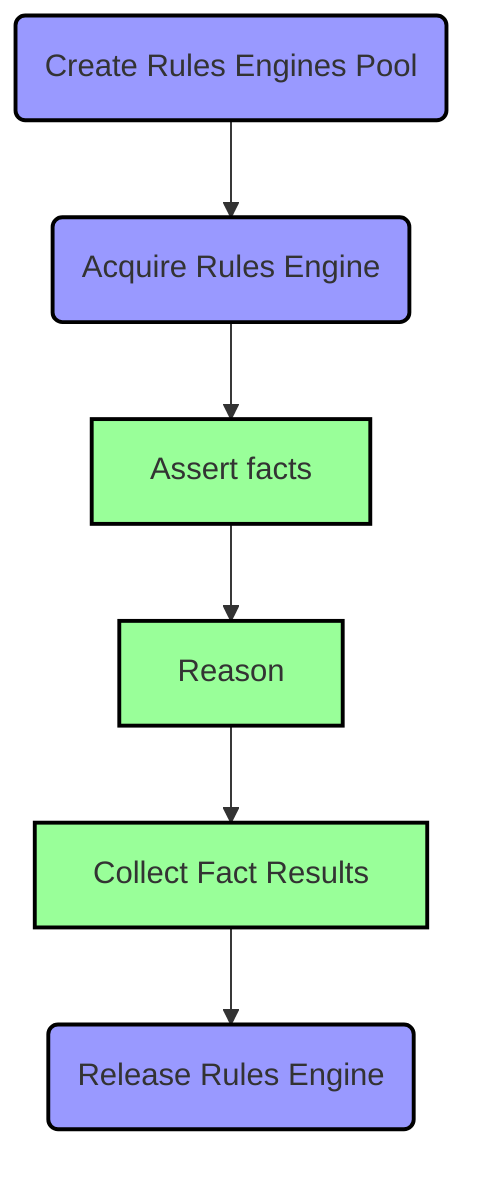 graph TD
  Create_pool(Create Rules Engines Pool)
  Acquire_engine(Acquire Rules Engine)
  Assert_facts[Assert facts]
  Reason[Reason]
  Collect_fact_results[Collect Fact Results]
  Release_engine(Release Rules Engine)

  style Create_pool fill:#99f,stroke:#000,stroke-width:2px
  style Acquire_engine fill:#99f,stroke:#000,stroke-width:2px
  style Release_engine fill:#99f,stroke:#000,stroke-width:2px

  style Assert_facts fill:#9f9,stroke:#000,stroke-width:2px
  style Reason fill:#9f9,stroke:#000,stroke-width:2px
  style Collect_fact_results fill:#9f9,stroke:#000,stroke-width:2px

  Create_pool --> Acquire_engine
  Acquire_engine --> Assert_facts
  Assert_facts --> Reason
  Reason --> Collect_fact_results
  Collect_fact_results --> Release_engine